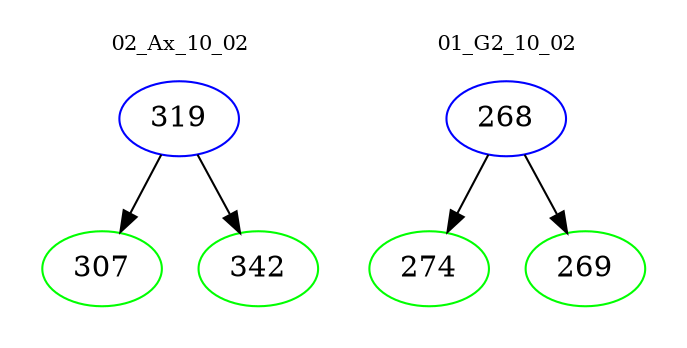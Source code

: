 digraph{
subgraph cluster_0 {
color = white
label = "02_Ax_10_02";
fontsize=10;
T0_319 [label="319", color="blue"]
T0_319 -> T0_307 [color="black"]
T0_307 [label="307", color="green"]
T0_319 -> T0_342 [color="black"]
T0_342 [label="342", color="green"]
}
subgraph cluster_1 {
color = white
label = "01_G2_10_02";
fontsize=10;
T1_268 [label="268", color="blue"]
T1_268 -> T1_274 [color="black"]
T1_274 [label="274", color="green"]
T1_268 -> T1_269 [color="black"]
T1_269 [label="269", color="green"]
}
}
